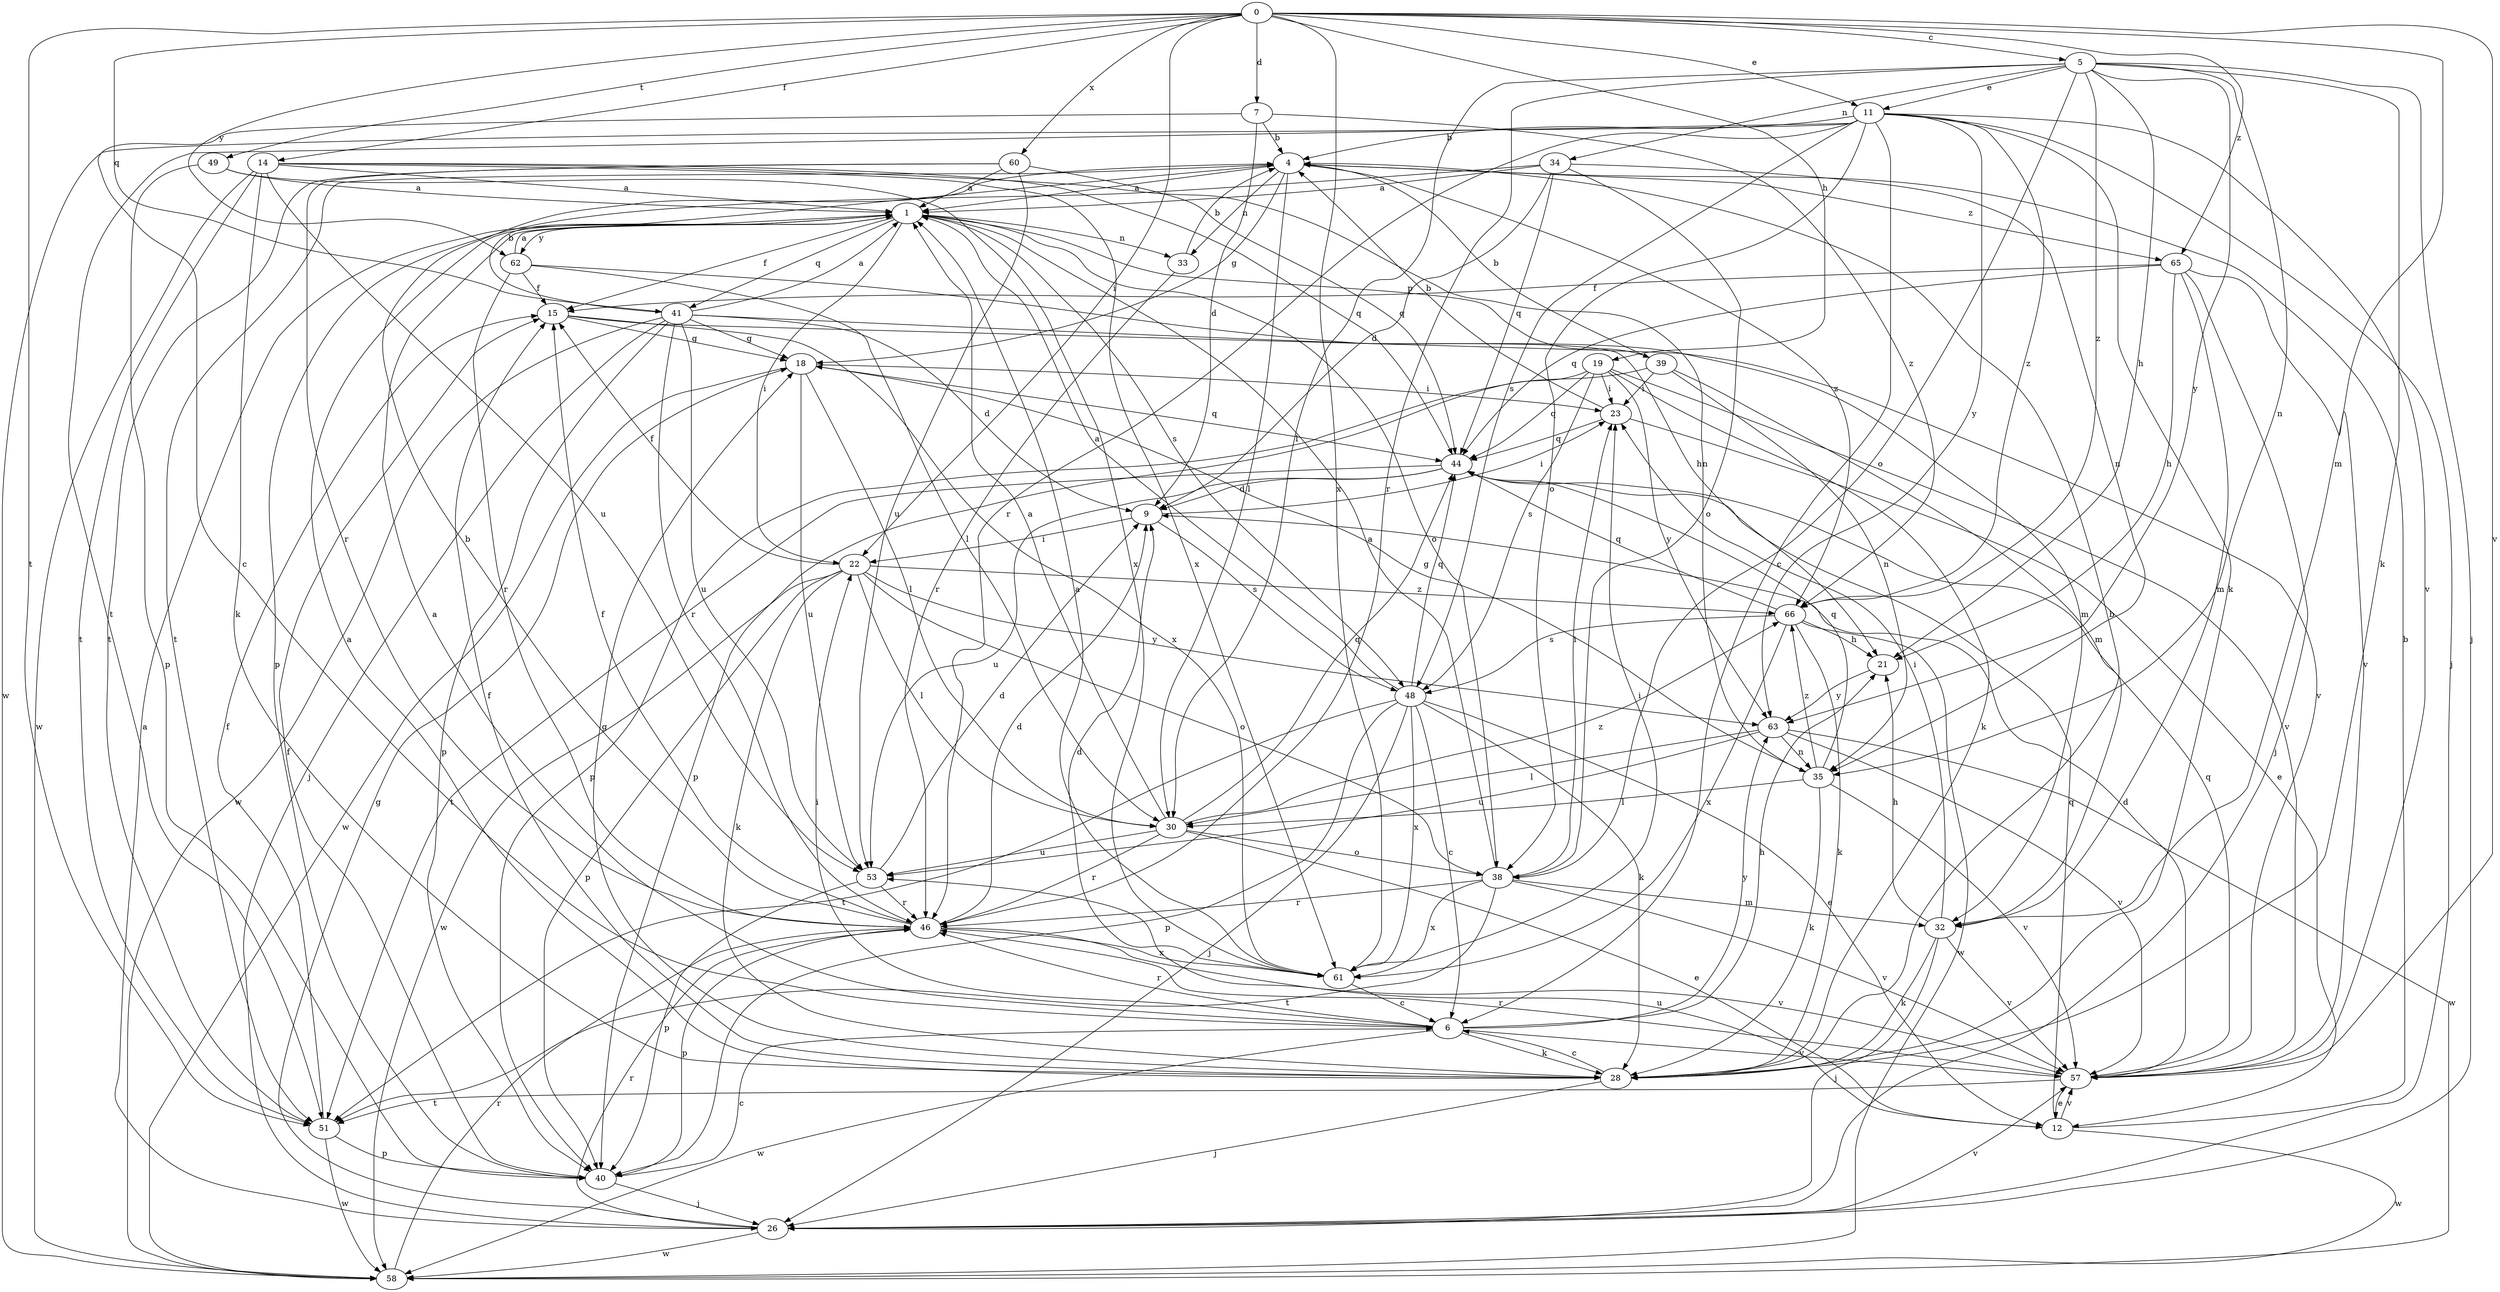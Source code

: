 strict digraph  {
0;
1;
4;
5;
6;
7;
9;
11;
12;
14;
15;
18;
19;
21;
22;
23;
26;
28;
30;
32;
33;
34;
35;
38;
39;
40;
41;
44;
46;
48;
49;
51;
53;
57;
58;
60;
61;
62;
63;
65;
66;
0 -> 5  [label=c];
0 -> 7  [label=d];
0 -> 11  [label=e];
0 -> 14  [label=f];
0 -> 19  [label=h];
0 -> 22  [label=i];
0 -> 32  [label=m];
0 -> 41  [label=q];
0 -> 49  [label=t];
0 -> 51  [label=t];
0 -> 57  [label=v];
0 -> 60  [label=x];
0 -> 61  [label=x];
0 -> 62  [label=y];
0 -> 65  [label=z];
1 -> 15  [label=f];
1 -> 22  [label=i];
1 -> 33  [label=n];
1 -> 38  [label=o];
1 -> 39  [label=p];
1 -> 41  [label=q];
1 -> 48  [label=s];
1 -> 62  [label=y];
4 -> 1  [label=a];
4 -> 18  [label=g];
4 -> 30  [label=l];
4 -> 33  [label=n];
4 -> 51  [label=t];
4 -> 65  [label=z];
4 -> 66  [label=z];
5 -> 11  [label=e];
5 -> 21  [label=h];
5 -> 26  [label=j];
5 -> 28  [label=k];
5 -> 30  [label=l];
5 -> 34  [label=n];
5 -> 35  [label=n];
5 -> 38  [label=o];
5 -> 46  [label=r];
5 -> 63  [label=y];
5 -> 66  [label=z];
6 -> 1  [label=a];
6 -> 21  [label=h];
6 -> 22  [label=i];
6 -> 28  [label=k];
6 -> 46  [label=r];
6 -> 57  [label=v];
6 -> 58  [label=w];
6 -> 63  [label=y];
7 -> 4  [label=b];
7 -> 6  [label=c];
7 -> 9  [label=d];
7 -> 66  [label=z];
9 -> 22  [label=i];
9 -> 23  [label=i];
9 -> 48  [label=s];
11 -> 4  [label=b];
11 -> 6  [label=c];
11 -> 26  [label=j];
11 -> 28  [label=k];
11 -> 38  [label=o];
11 -> 46  [label=r];
11 -> 48  [label=s];
11 -> 51  [label=t];
11 -> 57  [label=v];
11 -> 58  [label=w];
11 -> 63  [label=y];
11 -> 66  [label=z];
12 -> 4  [label=b];
12 -> 44  [label=q];
12 -> 53  [label=u];
12 -> 57  [label=v];
12 -> 58  [label=w];
14 -> 1  [label=a];
14 -> 28  [label=k];
14 -> 35  [label=n];
14 -> 44  [label=q];
14 -> 51  [label=t];
14 -> 53  [label=u];
14 -> 58  [label=w];
14 -> 61  [label=x];
15 -> 18  [label=g];
15 -> 57  [label=v];
15 -> 61  [label=x];
18 -> 23  [label=i];
18 -> 30  [label=l];
18 -> 44  [label=q];
18 -> 53  [label=u];
18 -> 58  [label=w];
19 -> 23  [label=i];
19 -> 28  [label=k];
19 -> 40  [label=p];
19 -> 44  [label=q];
19 -> 48  [label=s];
19 -> 57  [label=v];
19 -> 63  [label=y];
21 -> 63  [label=y];
22 -> 15  [label=f];
22 -> 28  [label=k];
22 -> 30  [label=l];
22 -> 38  [label=o];
22 -> 40  [label=p];
22 -> 58  [label=w];
22 -> 63  [label=y];
22 -> 66  [label=z];
23 -> 4  [label=b];
23 -> 12  [label=e];
23 -> 44  [label=q];
26 -> 1  [label=a];
26 -> 18  [label=g];
26 -> 46  [label=r];
26 -> 57  [label=v];
26 -> 58  [label=w];
28 -> 1  [label=a];
28 -> 4  [label=b];
28 -> 6  [label=c];
28 -> 15  [label=f];
28 -> 18  [label=g];
28 -> 26  [label=j];
30 -> 1  [label=a];
30 -> 12  [label=e];
30 -> 38  [label=o];
30 -> 44  [label=q];
30 -> 46  [label=r];
30 -> 53  [label=u];
30 -> 66  [label=z];
32 -> 21  [label=h];
32 -> 23  [label=i];
32 -> 26  [label=j];
32 -> 28  [label=k];
32 -> 57  [label=v];
33 -> 4  [label=b];
33 -> 46  [label=r];
34 -> 1  [label=a];
34 -> 9  [label=d];
34 -> 35  [label=n];
34 -> 38  [label=o];
34 -> 40  [label=p];
34 -> 44  [label=q];
35 -> 18  [label=g];
35 -> 28  [label=k];
35 -> 30  [label=l];
35 -> 44  [label=q];
35 -> 57  [label=v];
35 -> 66  [label=z];
38 -> 1  [label=a];
38 -> 23  [label=i];
38 -> 32  [label=m];
38 -> 46  [label=r];
38 -> 51  [label=t];
38 -> 57  [label=v];
38 -> 61  [label=x];
39 -> 4  [label=b];
39 -> 23  [label=i];
39 -> 32  [label=m];
39 -> 35  [label=n];
39 -> 40  [label=p];
40 -> 6  [label=c];
40 -> 15  [label=f];
40 -> 26  [label=j];
41 -> 1  [label=a];
41 -> 4  [label=b];
41 -> 9  [label=d];
41 -> 18  [label=g];
41 -> 26  [label=j];
41 -> 32  [label=m];
41 -> 40  [label=p];
41 -> 46  [label=r];
41 -> 53  [label=u];
41 -> 58  [label=w];
44 -> 9  [label=d];
44 -> 51  [label=t];
44 -> 53  [label=u];
46 -> 4  [label=b];
46 -> 9  [label=d];
46 -> 15  [label=f];
46 -> 40  [label=p];
46 -> 57  [label=v];
46 -> 61  [label=x];
48 -> 1  [label=a];
48 -> 6  [label=c];
48 -> 12  [label=e];
48 -> 26  [label=j];
48 -> 28  [label=k];
48 -> 40  [label=p];
48 -> 44  [label=q];
48 -> 51  [label=t];
48 -> 61  [label=x];
49 -> 1  [label=a];
49 -> 40  [label=p];
49 -> 61  [label=x];
51 -> 15  [label=f];
51 -> 40  [label=p];
51 -> 58  [label=w];
53 -> 9  [label=d];
53 -> 40  [label=p];
53 -> 46  [label=r];
57 -> 9  [label=d];
57 -> 12  [label=e];
57 -> 44  [label=q];
57 -> 46  [label=r];
57 -> 51  [label=t];
58 -> 46  [label=r];
60 -> 1  [label=a];
60 -> 44  [label=q];
60 -> 46  [label=r];
60 -> 51  [label=t];
60 -> 53  [label=u];
61 -> 1  [label=a];
61 -> 6  [label=c];
61 -> 9  [label=d];
61 -> 23  [label=i];
62 -> 1  [label=a];
62 -> 15  [label=f];
62 -> 21  [label=h];
62 -> 30  [label=l];
62 -> 46  [label=r];
63 -> 30  [label=l];
63 -> 35  [label=n];
63 -> 53  [label=u];
63 -> 57  [label=v];
63 -> 58  [label=w];
65 -> 15  [label=f];
65 -> 21  [label=h];
65 -> 26  [label=j];
65 -> 32  [label=m];
65 -> 44  [label=q];
65 -> 57  [label=v];
66 -> 21  [label=h];
66 -> 28  [label=k];
66 -> 44  [label=q];
66 -> 48  [label=s];
66 -> 58  [label=w];
66 -> 61  [label=x];
}
